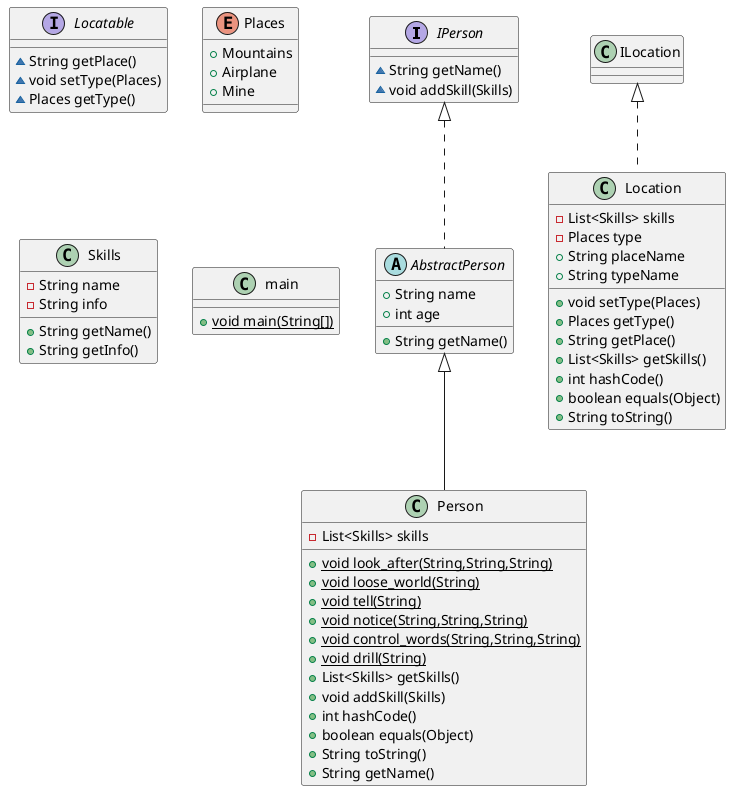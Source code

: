 @startuml
interface IPerson {
~ String getName()
~ void addSkill(Skills)
}
interface Locatable
{
~ String getPlace()
~ void setType(Places)
~ Places getType()
}
enum Places {
+  Mountains
+  Airplane
+  Mine
}
class Skills {
- String name
- String info
+ String getName()
+ String getInfo()
}
class main {
+ {static} void main(String[])
}
abstract class AbstractPerson {
+ String name
+ int age
+ String getName()
}
class Location {
- List<Skills> skills
- Places type
+ String placeName
+ String typeName
+ void setType(Places)
+ Places getType()
+ String getPlace()
+ List<Skills> getSkills()
+ int hashCode()
+ boolean equals(Object)
+ String toString()
}
class Person {
- List<Skills> skills
+ {static} void look_after(String,String,String)
+ {static} void loose_world(String)
+ {static} void tell(String)
+ {static} void notice(String,String,String)
+ {static} void control_words(String,String,String)
+ {static} void drill(String)
+ List<Skills> getSkills()
+ void addSkill(Skills)
+ int hashCode()
+ boolean equals(Object)
+ String toString()
+ String getName()
}


IPerson <|.. AbstractPerson
ILocation <|.. Location
AbstractPerson <|-- Person
@enduml